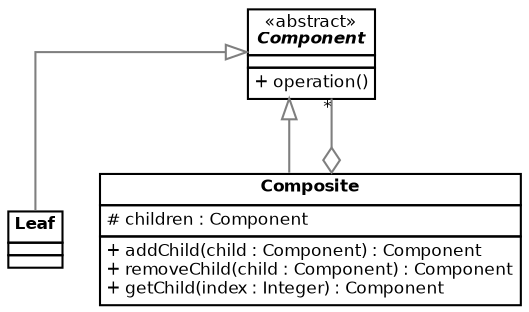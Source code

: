 digraph G {
  graph [splines="ortho" rankdir="BT"]
  edge [color="gray50" fontname="Bitstream Vera Sans" fontsize=8]
  node [shape="plain" fontname="Bitstream Vera Sans" fontsize=8]

  ClassComponent [label=<
    <TABLE BORDER="0" CELLBORDER="1" CELLSPACING="0">
      <TR>
        <TD>«abstract»<BR/><I><B>Component</B></I></TD>
      </TR>
      <TR>
        <TD></TD>
      </TR>
      <TR>
        <TD>
          <TABLE BORDER="0" CELLPADDING="0" CELLSPACING="0">
            <TR><TD ALIGN="LEFT">+ operation()</TD></TR>
          </TABLE>
        </TD>
      </TR>
    </TABLE>
  >]

  ClassLeaf [label=<
    <TABLE BORDER="0" CELLBORDER="1" CELLSPACING="0">
      <TR>
        <TD><B>Leaf</B></TD>
      </TR>
      <TR>
        <TD></TD>
      </TR>
      <TR>
        <TD></TD>
      </TR>
    </TABLE>
  >]

  ClassComposite [label=<
    <TABLE BORDER="0" CELLBORDER="1" CELLSPACING="0">
      <TR>
        <TD><B>Composite</B></TD>
      </TR>
      <TR>
        <TD>
          <TABLE BORDER="0" CELLPADDING="0" CELLSPACING="0">
            <TR><TD ALIGN="LEFT"># children : Component</TD></TR>
          </TABLE>
        </TD>
      </TR>
      <TR>
        <TD>
          <TABLE BORDER="0" CELLPADDING="0" CELLSPACING="0">
            <TR><TD ALIGN="LEFT">+ addChild(child : Component) : Component</TD></TR>
            <TR><TD ALIGN="LEFT">+ removeChild(child : Component) : Component</TD></TR>
            <TR><TD ALIGN="LEFT">+ getChild(index : Integer) : Component</TD></TR>
          </TABLE>
        </TD>
      </TR>
    </TABLE>
  >]

  ClassLeaf -> ClassComponent [arrowhead="onormal"]
  ClassComposite -> ClassComponent [arrowhead="onormal"]

  ClassComposite -> ClassComponent [dir="back" arrowtail="odiamond" headlabel="*"]
}
